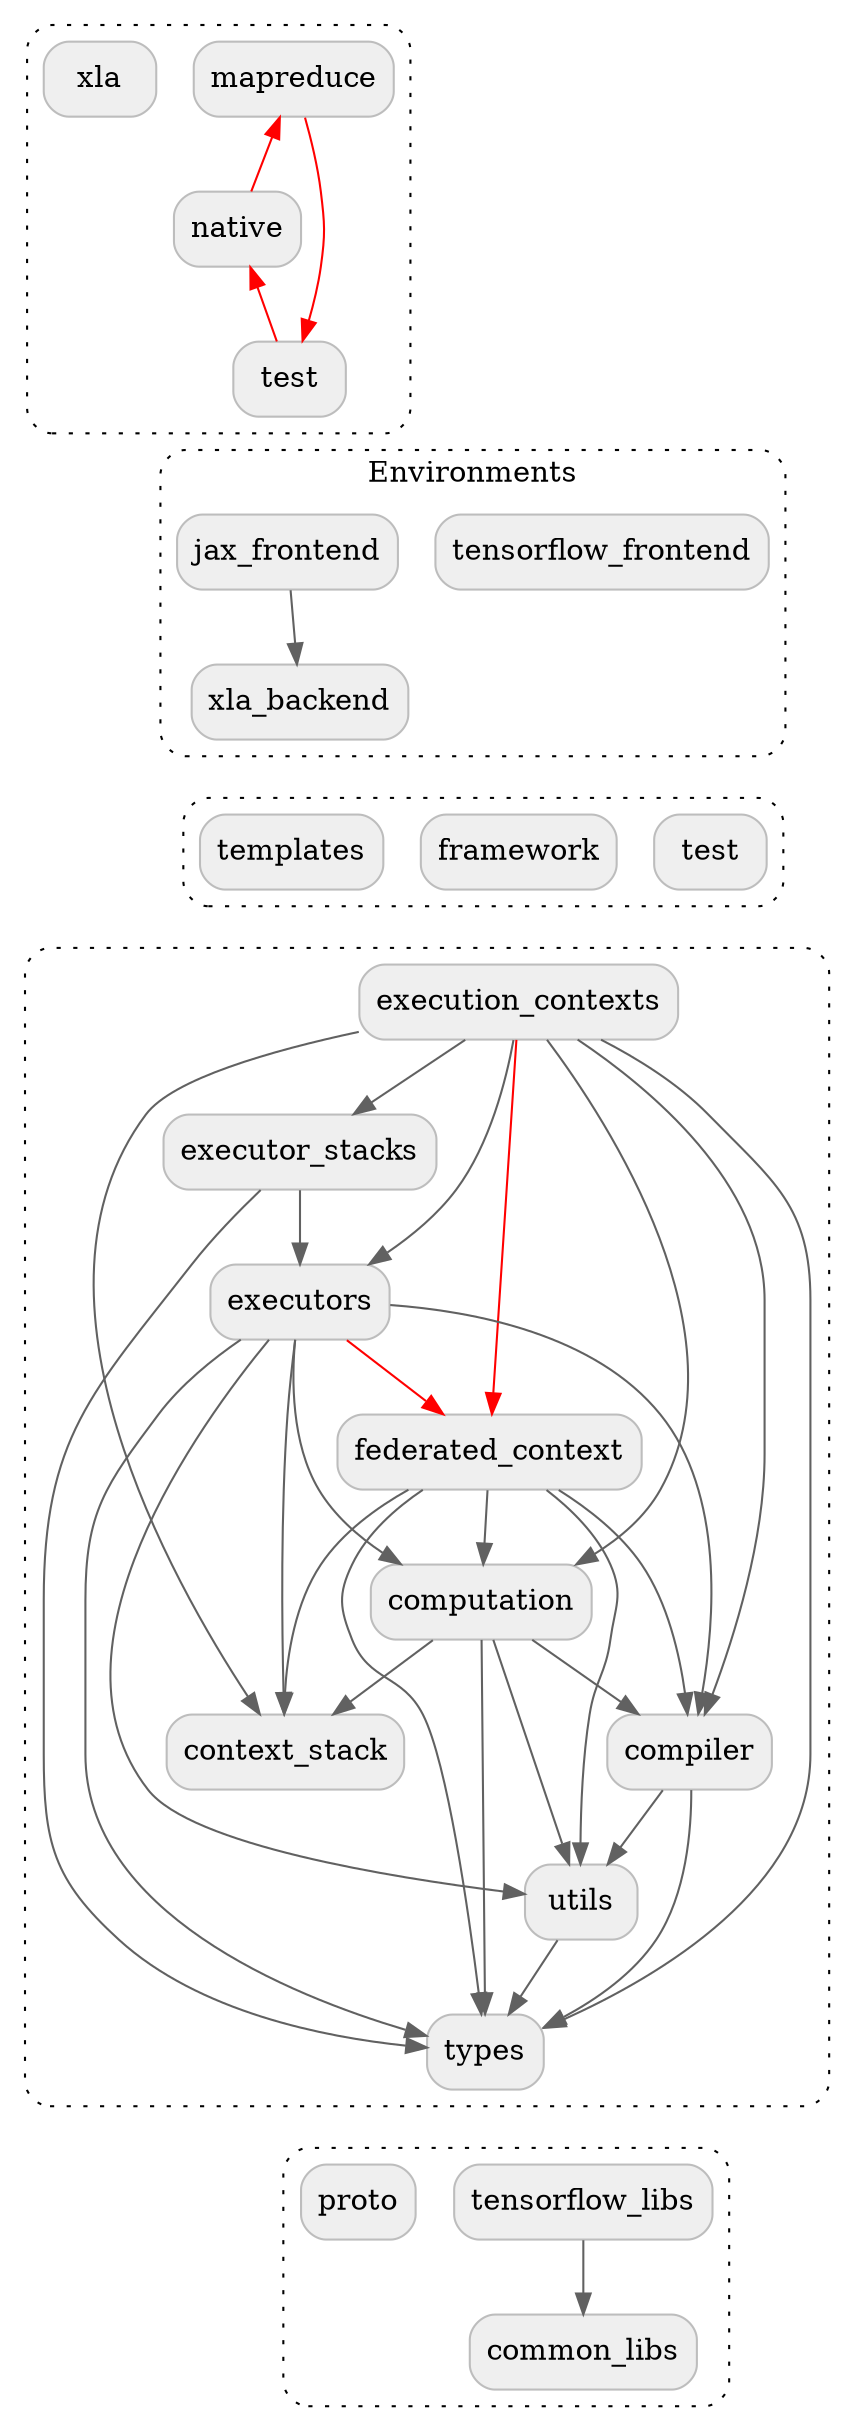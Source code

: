 digraph {
  graph [style="dotted,rounded"]
  node [shape="box", style="rounded,filled", fillcolor="#efefef", color="#bdbdbd"]
  edge [color="#616161"]

  subgraph cluster_backends {
    graph [href="https://github.com/tensorflow/federated/blob/main/tensorflow_federated/python/core/backends" target="_parent"]
    mapreduce [href="https://github.com/tensorflow/federated/blob/main/tensorflow_federated/python/core/backends/mapreduce" target="_parent"]
    native [href="https://github.com/tensorflow/federated/blob/main/tensorflow_federated/python/core/backends/native" target="_parent"]
    backends_test [label="test", href="https://github.com/tensorflow/federated/blob/main/tensorflow_federated/python/core/backends/test" target="_parent"]
    xla [href="https://github.com/tensorflow/federated/blob/main/tensorflow_federated/python/core/backends/xla" target="_parent"]
  }

  // TODO: b/233800075 - Remove dependency from `native` to `mapreduce`.
  mapreduce -> native [dir=back, color="#ff0000"]
  // TODO: b/233800373 - Remove dependency from `test` to `native`.
  native -> backends_test [dir=back, color="#ff0000"]
  // TODO: b/233801300 - Remove dependency from `mapreduce` to `test`.
  mapreduce -> backends_test [color="#ff0000"]
  backends_test -> jax_frontend [arrowhead="none", style="invisible"]
  backends_test -> tensorflow_frontend [arrowhead="none", style="invisible"]

  subgraph cluster_environments {
    graph [label="Environments", href="https://github.com/tensorflow/federated/blob/main/tensorflow_federated/python/core/environments" target="_parent"]
    jax_frontend [href="https://github.com/tensorflow/federated/blob/main/tensorflow_federated/python/core/environments/jax_frontend" target="_parent"]
    xla_backend [href="https://github.com/tensorflow/federated/blob/main/tensorflow_federated/python/core/environments/xla_backend" target="_parent"]
    tensorflow_frontend [href="https://github.com/tensorflow/federated/blob/main/tensorflow_federated/python/core/environments/tensorflow_frontend" target="_parent"]
  }

  jax_frontend -> xla_backend
  xla_backend -> framework [arrowhead="none", style="invisible"]
  xla_backend -> test [arrowhead="none", style="invisible"]
  xla_backend -> templates [arrowhead="none", style="invisible"]
  tensorflow_frontend -> framework [arrowhead="none", style="invisible"]
  tensorflow_frontend -> test [arrowhead="none", style="invisible"]
  tensorflow_frontend -> templates [arrowhead="none", style="invisible"]

  subgraph cluster_core_1 {
    framework [href="https://github.com/tensorflow/federated/blob/main/tensorflow_federated/python/core/framework" target="_parent"]
    test [href="https://github.com/tensorflow/federated/blob/main/tensorflow_federated/python/core/test" target="_parent"]
    templates [href="https://github.com/tensorflow/federated/blob/main/tensorflow_federated/python/core/templates" target="_parent"]
  }

  framework -> execution_contexts [arrowhead="none", style="invisible"]
  test -> execution_contexts [arrowhead="none", style="invisible"]
  templates -> execution_contexts [arrowhead="none", style="invisible"]

  subgraph cluster_core_2 {
    graph [href="https://github.com/tensorflow/federated/blob/main/tensorflow_federated/python/core/impl" target="_parent"]
    execution_contexts [href="https://github.com/tensorflow/federated/blob/main/tensorflow_federated/python/core/impl/execution_contexts" target="_parent"]
    executor_stacks [href="https://github.com/tensorflow/federated/blob/main/tensorflow_federated/python/core/impl/executor_stacks" target="_parent"]
    executors [href="https://github.com/tensorflow/federated/blob/main/tensorflow_federated/python/core/impl/executors" target="_parent"]
    federated_context [href="https://github.com/tensorflow/federated/blob/main/tensorflow_federated/python/core/impl/federated_context" target="_parent"]
    computation [href="https://github.com/tensorflow/federated/blob/main/tensorflow_federated/python/core/impl/computation" target="_parent"]
    compiler [href="https://github.com/tensorflow/federated/blob/main/tensorflow_federated/python/core/impl/compiler" target="_parent"]
    utils [href="https://github.com/tensorflow/federated/blob/main/tensorflow_federated/python/core/impl/utils" target="_parent"]
    types [href="https://github.com/tensorflow/federated/blob/main/tensorflow_federated/python/core/impl/types" target="_parent"]
    context_stack [href="https://github.com/tensorflow/federated/blob/main/tensorflow_federated/python/core/impl/context_stack" target="_parent"]
  }

  execution_contexts -> executor_stacks
  execution_contexts -> executors
  execution_contexts -> federated_context [color="#ff0000"]
  execution_contexts -> computation
  execution_contexts -> compiler
  execution_contexts -> types
  execution_contexts -> context_stack
  executor_stacks -> executors
  executor_stacks -> types
  executors -> federated_context [color="#ff0000"]
  executors -> computation
  executors -> compiler
  executors -> utils
  executors -> types
  executors -> context_stack
  federated_context -> computation
  federated_context -> compiler
  federated_context -> utils
  federated_context -> types
  federated_context -> context_stack
  computation -> compiler
  computation -> utils
  computation -> types
  computation -> context_stack
  compiler -> utils
  compiler -> types
  utils -> types
  types -> tensorflow_libs [arrowhead="none", style="invisible"]
  types -> proto [arrowhead="none", style="invisible"]

  subgraph cluster_core_3 {
    tensorflow_libs [href="https://github.com/tensorflow/federated/blob/main/tensorflow_federated/python/tensorflow_libs" target="_parent"]
    common_libs [href="https://github.com/tensorflow/federated/blob/main/tensorflow_federated/python/common_libs" target="_parent"]
    proto [href="https://github.com/tensorflow/federated/blob/main/tensorflow_federated/proto" target="_parent"]
  }

  tensorflow_libs -> common_libs
}
